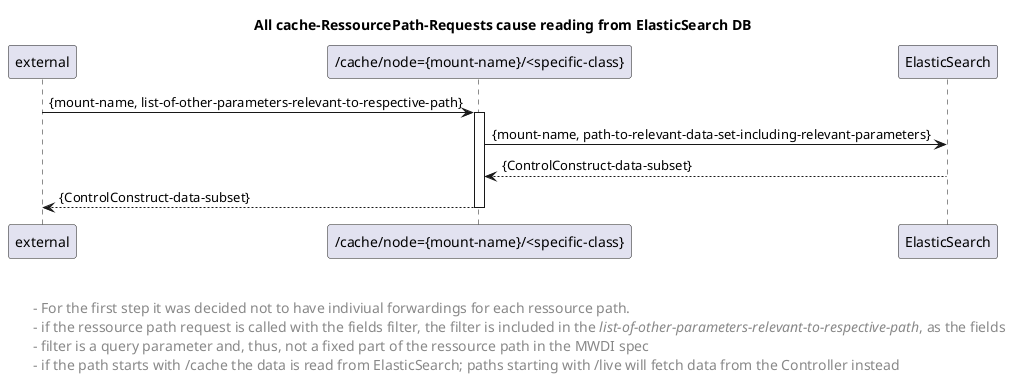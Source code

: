 @startuml
skinparam responseMessageBelowArrow true

title All cache-RessourcePath-Requests cause reading from ElasticSearch DB

participant "external" as requestor
participant "/cache/node={mount-name}/<specific-class}" as ressourcePath
participant "ElasticSearch" as es


requestor -> ressourcePath: {mount-name, list-of-other-parameters-relevant-to-respective-path}
activate ressourcePath

ressourcePath -> es: {mount-name, path-to-relevant-data-set-including-relevant-parameters}
es --> ressourcePath: {ControlConstruct-data-subset}

ressourcePath --> requestor: {ControlConstruct-data-subset}
deactivate ressourcePath

left footer 


\t - For the first step it was decided not to have indiviual forwardings for each ressource path. 
\t - if the ressource path request is called with the fields filter, the filter is included in the <i>list-of-other-parameters-relevant-to-respective-path</i>, as the fields
\t - filter is a query parameter and, thus, not a fixed part of the ressource path in the MWDI spec
\t - if the path starts with /cache the data is read from ElasticSearch; paths starting with /live will fetch data from the Controller instead
end footer

<style>
footer {
  HorizontalAlignment left
  FontSize 14
}
</style>

@enduml